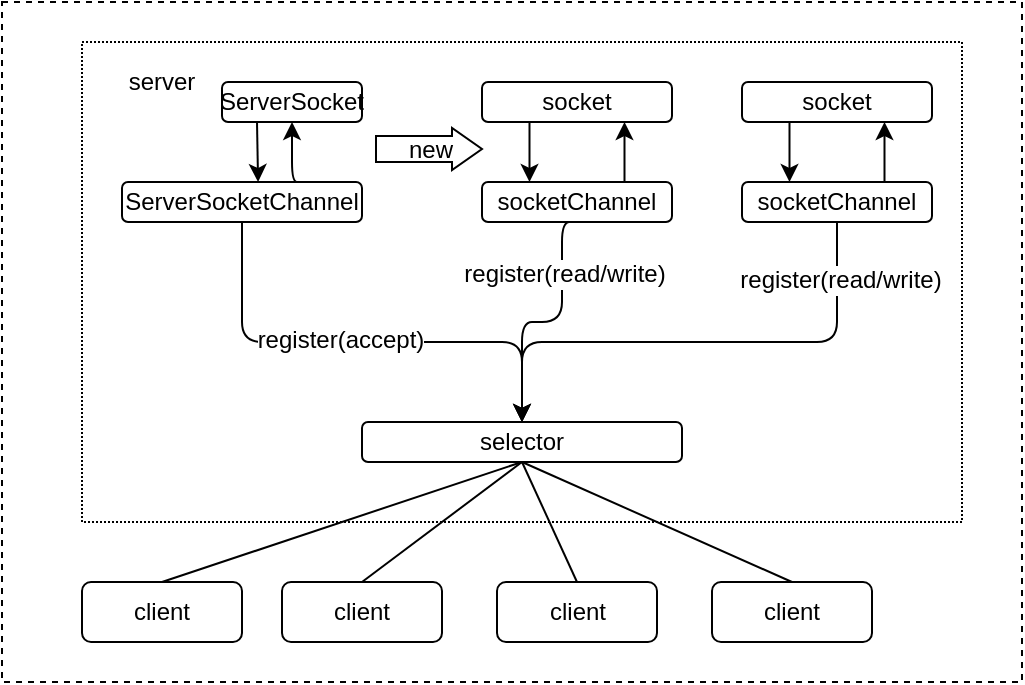 <mxfile version="10.8.0" type="device"><diagram id="dENsk4eDC3MZniHEqhuK" name="Page-1"><mxGraphModel dx="918" dy="631" grid="0" gridSize="10" guides="1" tooltips="1" connect="1" arrows="1" fold="1" page="1" pageScale="1" pageWidth="4681" pageHeight="3300" math="0" shadow="0"><root><mxCell id="0"/><mxCell id="1" parent="0"/><mxCell id="K_Cbz_5UBCDNHNRl8qtb-37" value="" style="rounded=0;whiteSpace=wrap;html=1;fontFamily=Helvetica;dashed=1;" vertex="1" parent="1"><mxGeometry x="340" y="80" width="510" height="340" as="geometry"/></mxCell><mxCell id="K_Cbz_5UBCDNHNRl8qtb-1" value="" style="rounded=0;whiteSpace=wrap;html=1;dashed=1;dashPattern=1 1;" vertex="1" parent="1"><mxGeometry x="380" y="100" width="440" height="240" as="geometry"/></mxCell><mxCell id="K_Cbz_5UBCDNHNRl8qtb-2" value="server" style="text;html=1;strokeColor=none;fillColor=none;align=center;verticalAlign=middle;whiteSpace=wrap;rounded=0;dashed=1;dashPattern=1 1;" vertex="1" parent="1"><mxGeometry x="400" y="110" width="40" height="20" as="geometry"/></mxCell><mxCell id="K_Cbz_5UBCDNHNRl8qtb-31" style="edgeStyle=orthogonalEdgeStyle;rounded=1;comic=0;orthogonalLoop=1;jettySize=auto;html=1;exitX=0.5;exitY=0;exitDx=0;exitDy=0;entryX=0.5;entryY=0;entryDx=0;entryDy=0;shadow=0;fontFamily=Helvetica;strokeColor=none;" edge="1" parent="1" source="K_Cbz_5UBCDNHNRl8qtb-3" target="K_Cbz_5UBCDNHNRl8qtb-27"><mxGeometry relative="1" as="geometry"/></mxCell><mxCell id="K_Cbz_5UBCDNHNRl8qtb-3" value="selector" style="rounded=1;whiteSpace=wrap;html=1;direction=west;" vertex="1" parent="1"><mxGeometry x="520" y="290" width="160" height="20" as="geometry"/></mxCell><mxCell id="K_Cbz_5UBCDNHNRl8qtb-15" style="edgeStyle=orthogonalEdgeStyle;rounded=1;orthogonalLoop=1;jettySize=auto;html=1;exitX=0.75;exitY=0;exitDx=0;exitDy=0;entryX=0.5;entryY=1;entryDx=0;entryDy=0;" edge="1" parent="1" source="K_Cbz_5UBCDNHNRl8qtb-8" target="K_Cbz_5UBCDNHNRl8qtb-9"><mxGeometry relative="1" as="geometry"/></mxCell><mxCell id="K_Cbz_5UBCDNHNRl8qtb-20" style="edgeStyle=orthogonalEdgeStyle;rounded=1;orthogonalLoop=1;jettySize=auto;html=1;exitX=0.5;exitY=1;exitDx=0;exitDy=0;fontFamily=Helvetica;comic=0;shadow=0;fixDash=0;snapToPoint=0;" edge="1" parent="1" source="K_Cbz_5UBCDNHNRl8qtb-8" target="K_Cbz_5UBCDNHNRl8qtb-3"><mxGeometry relative="1" as="geometry"><Array as="points"><mxPoint x="460" y="250"/><mxPoint x="600" y="250"/></Array></mxGeometry></mxCell><mxCell id="K_Cbz_5UBCDNHNRl8qtb-21" value="register(accept)" style="text;html=1;resizable=0;points=[];align=center;verticalAlign=middle;labelBackgroundColor=#ffffff;fontFamily=Helvetica;" vertex="1" connectable="0" parent="K_Cbz_5UBCDNHNRl8qtb-20"><mxGeometry x="-0.092" y="1" relative="1" as="geometry"><mxPoint as="offset"/></mxGeometry></mxCell><mxCell id="K_Cbz_5UBCDNHNRl8qtb-8" value="ServerSocketChannel" style="rounded=1;whiteSpace=wrap;html=1;" vertex="1" parent="1"><mxGeometry x="400" y="170" width="120" height="20" as="geometry"/></mxCell><mxCell id="K_Cbz_5UBCDNHNRl8qtb-14" style="edgeStyle=orthogonalEdgeStyle;rounded=1;orthogonalLoop=1;jettySize=auto;html=1;exitX=0.25;exitY=1;exitDx=0;exitDy=0;entryX=0.567;entryY=0;entryDx=0;entryDy=0;entryPerimeter=0;" edge="1" parent="1" source="K_Cbz_5UBCDNHNRl8qtb-9" target="K_Cbz_5UBCDNHNRl8qtb-8"><mxGeometry relative="1" as="geometry"/></mxCell><mxCell id="K_Cbz_5UBCDNHNRl8qtb-9" value="ServerSocket" style="rounded=1;whiteSpace=wrap;html=1;" vertex="1" parent="1"><mxGeometry x="450" y="120" width="70" height="20" as="geometry"/></mxCell><mxCell id="K_Cbz_5UBCDNHNRl8qtb-16" style="edgeStyle=orthogonalEdgeStyle;rounded=1;orthogonalLoop=1;jettySize=auto;html=1;exitX=0.25;exitY=1;exitDx=0;exitDy=0;entryX=0.25;entryY=0;entryDx=0;entryDy=0;" edge="1" parent="1" source="K_Cbz_5UBCDNHNRl8qtb-10" target="K_Cbz_5UBCDNHNRl8qtb-11"><mxGeometry relative="1" as="geometry"/></mxCell><mxCell id="K_Cbz_5UBCDNHNRl8qtb-10" value="socket" style="rounded=1;whiteSpace=wrap;html=1;" vertex="1" parent="1"><mxGeometry x="580" y="120" width="95" height="20" as="geometry"/></mxCell><mxCell id="K_Cbz_5UBCDNHNRl8qtb-17" style="edgeStyle=orthogonalEdgeStyle;rounded=1;orthogonalLoop=1;jettySize=auto;html=1;exitX=0.75;exitY=0;exitDx=0;exitDy=0;entryX=0.75;entryY=1;entryDx=0;entryDy=0;" edge="1" parent="1" source="K_Cbz_5UBCDNHNRl8qtb-11" target="K_Cbz_5UBCDNHNRl8qtb-10"><mxGeometry relative="1" as="geometry"/></mxCell><mxCell id="K_Cbz_5UBCDNHNRl8qtb-22" style="edgeStyle=orthogonalEdgeStyle;rounded=1;comic=0;orthogonalLoop=1;jettySize=auto;html=1;exitX=0.5;exitY=1;exitDx=0;exitDy=0;shadow=0;fontFamily=Helvetica;" edge="1" parent="1" source="K_Cbz_5UBCDNHNRl8qtb-11"><mxGeometry relative="1" as="geometry"><mxPoint x="600" y="290" as="targetPoint"/><Array as="points"><mxPoint x="620" y="190"/><mxPoint x="620" y="240"/><mxPoint x="600" y="240"/></Array></mxGeometry></mxCell><mxCell id="K_Cbz_5UBCDNHNRl8qtb-24" value="register(read/write)" style="text;html=1;resizable=0;points=[];align=center;verticalAlign=middle;labelBackgroundColor=#ffffff;fontFamily=Helvetica;" vertex="1" connectable="0" parent="K_Cbz_5UBCDNHNRl8qtb-22"><mxGeometry x="-0.484" y="1" relative="1" as="geometry"><mxPoint as="offset"/></mxGeometry></mxCell><mxCell id="K_Cbz_5UBCDNHNRl8qtb-11" value="socketChannel" style="rounded=1;whiteSpace=wrap;html=1;" vertex="1" parent="1"><mxGeometry x="580" y="170" width="95" height="20" as="geometry"/></mxCell><mxCell id="K_Cbz_5UBCDNHNRl8qtb-18" style="edgeStyle=orthogonalEdgeStyle;rounded=1;orthogonalLoop=1;jettySize=auto;html=1;exitX=0.25;exitY=1;exitDx=0;exitDy=0;entryX=0.25;entryY=0;entryDx=0;entryDy=0;" edge="1" parent="1" source="K_Cbz_5UBCDNHNRl8qtb-12" target="K_Cbz_5UBCDNHNRl8qtb-13"><mxGeometry relative="1" as="geometry"/></mxCell><mxCell id="K_Cbz_5UBCDNHNRl8qtb-12" value="socket" style="rounded=1;whiteSpace=wrap;html=1;" vertex="1" parent="1"><mxGeometry x="710" y="120" width="95" height="20" as="geometry"/></mxCell><mxCell id="K_Cbz_5UBCDNHNRl8qtb-19" style="edgeStyle=orthogonalEdgeStyle;rounded=1;orthogonalLoop=1;jettySize=auto;html=1;exitX=0.75;exitY=0;exitDx=0;exitDy=0;entryX=0.75;entryY=1;entryDx=0;entryDy=0;" edge="1" parent="1" source="K_Cbz_5UBCDNHNRl8qtb-13" target="K_Cbz_5UBCDNHNRl8qtb-12"><mxGeometry relative="1" as="geometry"/></mxCell><mxCell id="K_Cbz_5UBCDNHNRl8qtb-23" style="edgeStyle=orthogonalEdgeStyle;rounded=1;comic=0;orthogonalLoop=1;jettySize=auto;html=1;exitX=0.5;exitY=1;exitDx=0;exitDy=0;shadow=0;fontFamily=Helvetica;" edge="1" parent="1" source="K_Cbz_5UBCDNHNRl8qtb-13"><mxGeometry relative="1" as="geometry"><mxPoint x="600" y="290" as="targetPoint"/><Array as="points"><mxPoint x="758" y="250"/><mxPoint x="600" y="250"/></Array></mxGeometry></mxCell><mxCell id="K_Cbz_5UBCDNHNRl8qtb-25" value="register(read/write)" style="text;html=1;resizable=0;points=[];align=center;verticalAlign=middle;labelBackgroundColor=#ffffff;fontFamily=Helvetica;" vertex="1" connectable="0" parent="K_Cbz_5UBCDNHNRl8qtb-23"><mxGeometry x="-0.775" y="1" relative="1" as="geometry"><mxPoint as="offset"/></mxGeometry></mxCell><mxCell id="K_Cbz_5UBCDNHNRl8qtb-13" value="socketChannel" style="rounded=1;whiteSpace=wrap;html=1;" vertex="1" parent="1"><mxGeometry x="710" y="170" width="95" height="20" as="geometry"/></mxCell><mxCell id="K_Cbz_5UBCDNHNRl8qtb-27" value="client" style="rounded=1;whiteSpace=wrap;html=1;fontFamily=Helvetica;" vertex="1" parent="1"><mxGeometry x="380" y="370" width="80" height="30" as="geometry"/></mxCell><mxCell id="K_Cbz_5UBCDNHNRl8qtb-28" value="client" style="rounded=1;whiteSpace=wrap;html=1;fontFamily=Helvetica;" vertex="1" parent="1"><mxGeometry x="480" y="370" width="80" height="30" as="geometry"/></mxCell><mxCell id="K_Cbz_5UBCDNHNRl8qtb-29" value="client" style="rounded=1;whiteSpace=wrap;html=1;fontFamily=Helvetica;" vertex="1" parent="1"><mxGeometry x="587.5" y="370" width="80" height="30" as="geometry"/></mxCell><mxCell id="K_Cbz_5UBCDNHNRl8qtb-30" value="client" style="rounded=1;whiteSpace=wrap;html=1;fontFamily=Helvetica;" vertex="1" parent="1"><mxGeometry x="695" y="370" width="80" height="30" as="geometry"/></mxCell><mxCell id="K_Cbz_5UBCDNHNRl8qtb-32" value="" style="endArrow=none;html=1;shadow=0;fontFamily=Helvetica;exitX=0.5;exitY=0;exitDx=0;exitDy=0;" edge="1" parent="1" source="K_Cbz_5UBCDNHNRl8qtb-27"><mxGeometry width="50" height="50" relative="1" as="geometry"><mxPoint x="455" y="370" as="sourcePoint"/><mxPoint x="600" y="310" as="targetPoint"/></mxGeometry></mxCell><mxCell id="K_Cbz_5UBCDNHNRl8qtb-34" value="" style="endArrow=none;html=1;shadow=0;fontFamily=Helvetica;entryX=0.5;entryY=0;entryDx=0;entryDy=0;exitX=0.5;exitY=0;exitDx=0;exitDy=0;" edge="1" parent="1" source="K_Cbz_5UBCDNHNRl8qtb-28" target="K_Cbz_5UBCDNHNRl8qtb-3"><mxGeometry width="50" height="50" relative="1" as="geometry"><mxPoint x="555" y="365" as="sourcePoint"/><mxPoint x="605" y="315" as="targetPoint"/></mxGeometry></mxCell><mxCell id="K_Cbz_5UBCDNHNRl8qtb-35" value="" style="endArrow=none;html=1;shadow=0;fontFamily=Helvetica;entryX=0.5;entryY=0;entryDx=0;entryDy=0;exitX=0.5;exitY=0;exitDx=0;exitDy=0;" edge="1" parent="1" source="K_Cbz_5UBCDNHNRl8qtb-29" target="K_Cbz_5UBCDNHNRl8qtb-3"><mxGeometry width="50" height="50" relative="1" as="geometry"><mxPoint x="530" y="380" as="sourcePoint"/><mxPoint x="610" y="320" as="targetPoint"/></mxGeometry></mxCell><mxCell id="K_Cbz_5UBCDNHNRl8qtb-36" value="" style="endArrow=none;html=1;shadow=0;fontFamily=Helvetica;entryX=0.5;entryY=0;entryDx=0;entryDy=0;exitX=0.5;exitY=0;exitDx=0;exitDy=0;" edge="1" parent="1" source="K_Cbz_5UBCDNHNRl8qtb-30" target="K_Cbz_5UBCDNHNRl8qtb-3"><mxGeometry width="50" height="50" relative="1" as="geometry"><mxPoint x="638" y="380" as="sourcePoint"/><mxPoint x="610" y="320" as="targetPoint"/></mxGeometry></mxCell><mxCell id="K_Cbz_5UBCDNHNRl8qtb-40" value="new" style="html=1;shadow=0;dashed=0;align=center;verticalAlign=middle;shape=mxgraph.arrows2.arrow;dy=0.38;dx=15;notch=0;fontFamily=Helvetica;" vertex="1" parent="1"><mxGeometry x="527" y="143" width="53" height="21" as="geometry"/></mxCell></root></mxGraphModel></diagram></mxfile>